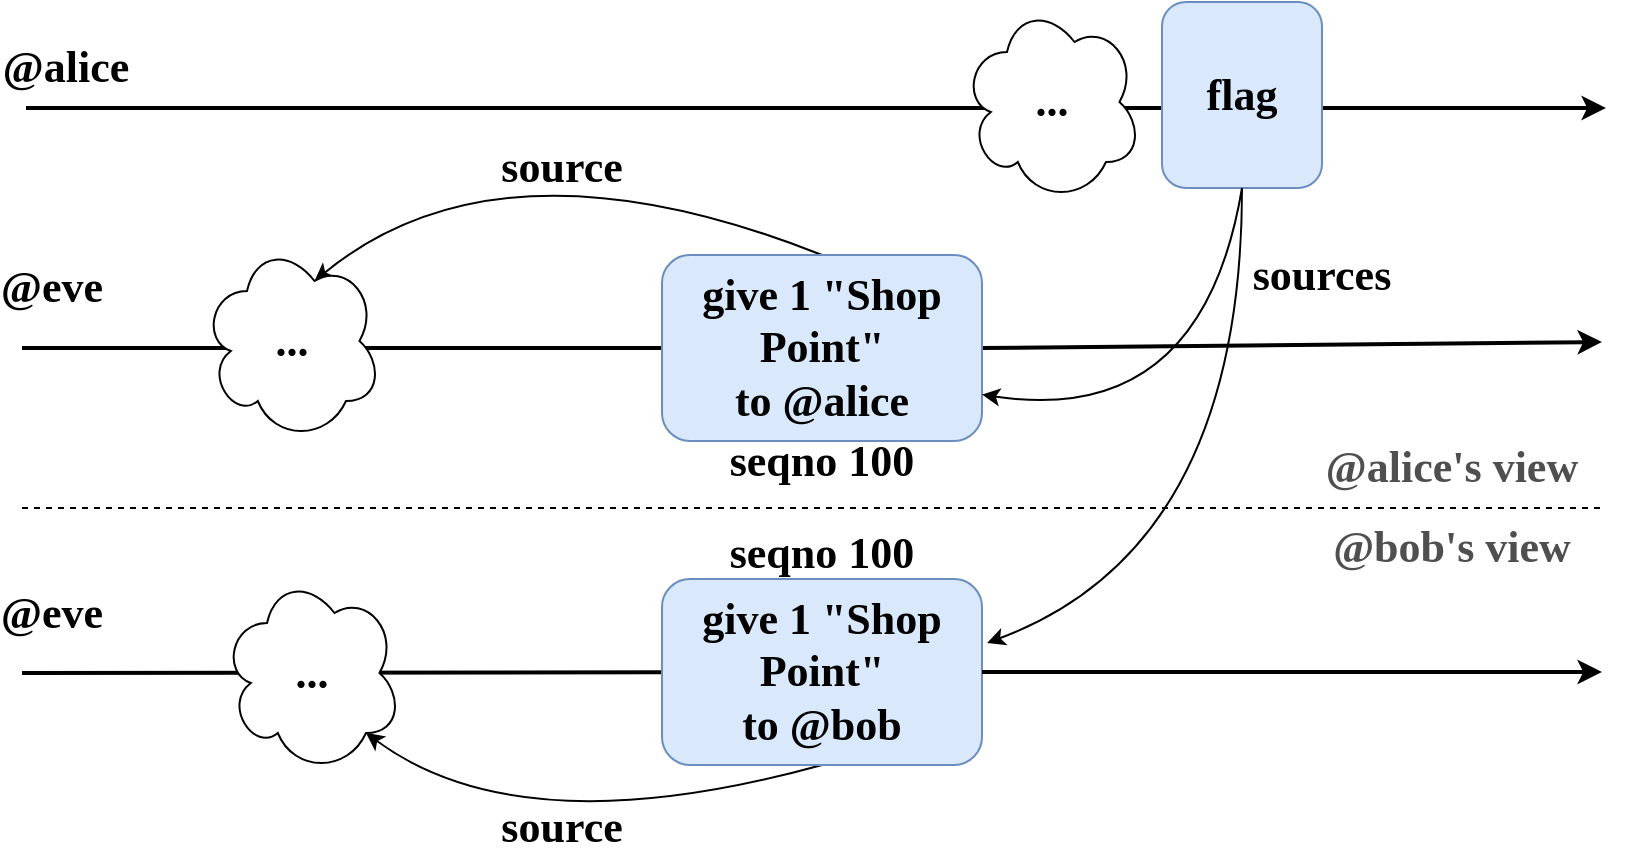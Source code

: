 <mxfile version="20.2.5" type="device"><diagram id="lmHBTVYNVSSq7VpwQHuB" name="Page-1"><mxGraphModel dx="1035" dy="554" grid="1" gridSize="10" guides="1" tooltips="1" connect="1" arrows="1" fold="1" page="1" pageScale="1" pageWidth="850" pageHeight="1100" math="0" shadow="0"><root><mxCell id="0"/><mxCell id="1" parent="0"/><mxCell id="oaYGhUz5jzB0BM-q3-1G-4" value="@eve" style="text;html=1;strokeColor=none;fillColor=none;align=center;verticalAlign=middle;whiteSpace=wrap;rounded=0;fontSize=22;fontFamily=libertine;fontStyle=1" parent="1" vertex="1"><mxGeometry x="35" y="240" width="40" height="20" as="geometry"/></mxCell><mxCell id="oaYGhUz5jzB0BM-q3-1G-5" value="" style="endArrow=classic;html=1;strokeWidth=2;startArrow=none;fontFamily=libertine;fontStyle=1;fontSize=22;exitX=1;exitY=0.5;exitDx=0;exitDy=0;" parent="1" source="oaYGhUz5jzB0BM-q3-1G-12" edge="1"><mxGeometry width="50" height="50" relative="1" as="geometry"><mxPoint x="720" y="277.974" as="sourcePoint"/><mxPoint x="830" y="277" as="targetPoint"/></mxGeometry></mxCell><mxCell id="oaYGhUz5jzB0BM-q3-1G-13" value="" style="endArrow=none;html=1;strokeWidth=2;fontFamily=libertine;fontStyle=1;fontSize=22;" parent="1" target="oaYGhUz5jzB0BM-q3-1G-12" edge="1"><mxGeometry width="50" height="50" relative="1" as="geometry"><mxPoint x="40" y="280" as="sourcePoint"/><mxPoint x="650" y="280" as="targetPoint"/></mxGeometry></mxCell><mxCell id="oaYGhUz5jzB0BM-q3-1G-20" value="" style="curved=1;endArrow=none;html=1;fontSize=22;strokeWidth=1;startArrow=classic;startFill=1;endFill=0;exitX=0.625;exitY=0.2;exitDx=0;exitDy=0;fontFamily=libertine;fontStyle=1;entryX=0.5;entryY=0;entryDx=0;entryDy=0;exitPerimeter=0;" parent="1" source="oaYGhUz5jzB0BM-q3-1G-15" target="oaYGhUz5jzB0BM-q3-1G-12" edge="1"><mxGeometry width="50" height="50" relative="1" as="geometry"><mxPoint x="360" y="177" as="sourcePoint"/><mxPoint x="650" y="255" as="targetPoint"/><Array as="points"><mxPoint x="280" y="170"/></Array></mxGeometry></mxCell><mxCell id="oaYGhUz5jzB0BM-q3-1G-23" value="source" style="text;html=1;strokeColor=none;fillColor=none;align=center;verticalAlign=middle;whiteSpace=wrap;rounded=0;fontSize=22;fontFamily=libertine;fontStyle=1" parent="1" vertex="1"><mxGeometry x="290" y="180" width="40" height="20" as="geometry"/></mxCell><mxCell id="oaYGhUz5jzB0BM-q3-1G-15" value="..." style="ellipse;shape=cloud;whiteSpace=wrap;html=1;fontSize=22;fontFamily=libertine;fontStyle=1" parent="1" vertex="1"><mxGeometry x="130" y="226.5" width="90" height="100" as="geometry"/></mxCell><mxCell id="oaYGhUz5jzB0BM-q3-1G-12" value="give 1 &quot;Shop Point&quot;&lt;br style=&quot;font-size: 22px&quot;&gt;to @alice" style="rounded=1;whiteSpace=wrap;html=1;fontSize=22;fillColor=#dae8fc;strokeColor=#6c8ebf;fontFamily=libertine;fontStyle=1" parent="1" vertex="1"><mxGeometry x="360" y="233.5" width="160" height="93" as="geometry"/></mxCell><mxCell id="oaYGhUz5jzB0BM-q3-1G-49" value="" style="endArrow=none;dashed=1;html=1;fontSize=22;strokeWidth=1;" parent="1" edge="1"><mxGeometry width="50" height="50" relative="1" as="geometry"><mxPoint x="40" y="360" as="sourcePoint"/><mxPoint x="830" y="360" as="targetPoint"/><Array as="points"/></mxGeometry></mxCell><mxCell id="oaYGhUz5jzB0BM-q3-1G-53" value="seqno 100" style="text;html=1;strokeColor=none;fillColor=none;align=center;verticalAlign=middle;whiteSpace=wrap;rounded=0;fontSize=22;fontFamily=libertine;fontStyle=1" parent="1" vertex="1"><mxGeometry x="385" y="326.5" width="110" height="20" as="geometry"/></mxCell><mxCell id="oaYGhUz5jzB0BM-q3-1G-54" value="seqno 100" style="text;html=1;strokeColor=none;fillColor=none;align=center;verticalAlign=middle;whiteSpace=wrap;rounded=0;fontSize=22;fontFamily=libertine;fontStyle=1" parent="1" vertex="1"><mxGeometry x="385" y="372.5" width="110" height="20" as="geometry"/></mxCell><mxCell id="oaYGhUz5jzB0BM-q3-1G-56" value="@eve" style="text;html=1;strokeColor=none;fillColor=none;align=center;verticalAlign=middle;whiteSpace=wrap;rounded=0;fontSize=22;fontFamily=libertine;fontStyle=1" parent="1" vertex="1"><mxGeometry x="35" y="402.5" width="40" height="20" as="geometry"/></mxCell><mxCell id="oaYGhUz5jzB0BM-q3-1G-57" value="" style="endArrow=none;html=1;strokeWidth=2;fontFamily=libertine;fontStyle=1;fontSize=22;" parent="1" target="oaYGhUz5jzB0BM-q3-1G-60" edge="1"><mxGeometry width="50" height="50" relative="1" as="geometry"><mxPoint x="40" y="442.5" as="sourcePoint"/><mxPoint x="650" y="442.5" as="targetPoint"/></mxGeometry></mxCell><mxCell id="oaYGhUz5jzB0BM-q3-1G-58" value="" style="curved=1;endArrow=none;html=1;fontSize=22;strokeWidth=1;startArrow=classic;startFill=1;endFill=0;fontFamily=libertine;fontStyle=1;entryX=0.5;entryY=1;entryDx=0;entryDy=0;exitX=0.8;exitY=0.8;exitDx=0;exitDy=0;exitPerimeter=0;" parent="1" source="oaYGhUz5jzB0BM-q3-1G-61" target="oaYGhUz5jzB0BM-q3-1G-60" edge="1"><mxGeometry width="50" height="50" relative="1" as="geometry"><mxPoint x="186.25" y="409" as="sourcePoint"/><mxPoint x="650" y="417.5" as="targetPoint"/><Array as="points"><mxPoint x="290" y="530"/></Array></mxGeometry></mxCell><mxCell id="oaYGhUz5jzB0BM-q3-1G-59" value="source" style="text;html=1;strokeColor=none;fillColor=none;align=center;verticalAlign=middle;whiteSpace=wrap;rounded=0;fontSize=22;fontFamily=libertine;fontStyle=1" parent="1" vertex="1"><mxGeometry x="290" y="510" width="40" height="20" as="geometry"/></mxCell><mxCell id="oaYGhUz5jzB0BM-q3-1G-60" value="give 1 &quot;Shop Point&quot;&lt;br style=&quot;font-size: 22px&quot;&gt;to @bob" style="rounded=1;whiteSpace=wrap;html=1;fontSize=22;fillColor=#dae8fc;strokeColor=#6c8ebf;fontFamily=libertine;fontStyle=1" parent="1" vertex="1"><mxGeometry x="360" y="395.5" width="160" height="93" as="geometry"/></mxCell><mxCell id="oaYGhUz5jzB0BM-q3-1G-61" value="..." style="ellipse;shape=cloud;whiteSpace=wrap;html=1;fontSize=22;fontFamily=libertine;fontStyle=1" parent="1" vertex="1"><mxGeometry x="140" y="392.5" width="90" height="100" as="geometry"/></mxCell><mxCell id="oaYGhUz5jzB0BM-q3-1G-67" value="" style="endArrow=classic;html=1;strokeWidth=2;startArrow=none;fontFamily=libertine;fontStyle=1;fontSize=22;exitX=1;exitY=0.5;exitDx=0;exitDy=0;" parent="1" source="oaYGhUz5jzB0BM-q3-1G-60" edge="1"><mxGeometry width="50" height="50" relative="1" as="geometry"><mxPoint x="420" y="441.5" as="sourcePoint"/><mxPoint x="830" y="442" as="targetPoint"/></mxGeometry></mxCell><mxCell id="oaYGhUz5jzB0BM-q3-1G-68" value="@bob's view" style="text;html=1;strokeColor=none;fillColor=none;align=center;verticalAlign=middle;whiteSpace=wrap;rounded=0;fontSize=22;fontFamily=libertine;fontStyle=1;fontColor=#4F4F4F;" parent="1" vertex="1"><mxGeometry x="690" y="370" width="130" height="20" as="geometry"/></mxCell><mxCell id="oaYGhUz5jzB0BM-q3-1G-71" value="@alice's view" style="text;html=1;strokeColor=none;fillColor=none;align=center;verticalAlign=middle;whiteSpace=wrap;rounded=0;fontSize=22;fontFamily=libertine;fontStyle=1;fontColor=#4F4F4F;" parent="1" vertex="1"><mxGeometry x="690" y="330" width="130" height="20" as="geometry"/></mxCell><mxCell id="oaYGhUz5jzB0BM-q3-1G-73" value="" style="endArrow=classic;html=1;strokeWidth=2;startArrow=none;fontFamily=libertine;fontStyle=1;fontSize=22;" parent="1" edge="1"><mxGeometry width="50" height="50" relative="1" as="geometry"><mxPoint x="42" y="160" as="sourcePoint"/><mxPoint x="832" y="160" as="targetPoint"/></mxGeometry></mxCell><mxCell id="oaYGhUz5jzB0BM-q3-1G-74" value="@alice" style="text;html=1;strokeColor=none;fillColor=none;align=center;verticalAlign=middle;whiteSpace=wrap;rounded=0;fontSize=22;fontFamily=libertine;fontStyle=1" parent="1" vertex="1"><mxGeometry x="42" y="130" width="40" height="20" as="geometry"/></mxCell><mxCell id="oaYGhUz5jzB0BM-q3-1G-76" value="flag" style="rounded=1;whiteSpace=wrap;html=1;fontSize=22;fillColor=#dae8fc;strokeColor=#6c8ebf;fontFamily=libertine;fontStyle=1" parent="1" vertex="1"><mxGeometry x="610" y="107" width="80" height="93" as="geometry"/></mxCell><mxCell id="oaYGhUz5jzB0BM-q3-1G-78" value="" style="curved=1;endArrow=none;html=1;fontSize=22;strokeWidth=1;startArrow=classic;startFill=1;endFill=0;exitX=1;exitY=0.75;exitDx=0;exitDy=0;fontFamily=libertine;fontStyle=1;entryX=0.5;entryY=1;entryDx=0;entryDy=0;" parent="1" source="oaYGhUz5jzB0BM-q3-1G-12" target="oaYGhUz5jzB0BM-q3-1G-76" edge="1"><mxGeometry width="50" height="50" relative="1" as="geometry"><mxPoint x="490" y="216.5" as="sourcePoint"/><mxPoint x="740" y="200" as="targetPoint"/><Array as="points"><mxPoint x="630" y="320"/></Array></mxGeometry></mxCell><mxCell id="oaYGhUz5jzB0BM-q3-1G-79" value="" style="curved=1;endArrow=none;html=1;fontSize=22;strokeWidth=1;startArrow=classic;startFill=1;endFill=0;exitX=1.016;exitY=0.344;exitDx=0;exitDy=0;fontFamily=libertine;fontStyle=1;exitPerimeter=0;entryX=0.5;entryY=1;entryDx=0;entryDy=0;" parent="1" source="oaYGhUz5jzB0BM-q3-1G-60" target="oaYGhUz5jzB0BM-q3-1G-76" edge="1"><mxGeometry width="50" height="50" relative="1" as="geometry"><mxPoint x="530" y="313.25" as="sourcePoint"/><mxPoint x="754" y="210" as="targetPoint"/><Array as="points"><mxPoint x="650" y="380"/></Array></mxGeometry></mxCell><mxCell id="oaYGhUz5jzB0BM-q3-1G-80" value="sources" style="text;html=1;strokeColor=none;fillColor=none;align=center;verticalAlign=middle;whiteSpace=wrap;rounded=0;fontSize=22;fontFamily=libertine;fontStyle=1" parent="1" vertex="1"><mxGeometry x="670" y="233.5" width="40" height="20" as="geometry"/></mxCell><mxCell id="oaYGhUz5jzB0BM-q3-1G-81" value="..." style="ellipse;shape=cloud;whiteSpace=wrap;html=1;fontSize=22;fontFamily=libertine;fontStyle=1" parent="1" vertex="1"><mxGeometry x="510" y="107" width="90" height="100" as="geometry"/></mxCell></root></mxGraphModel></diagram></mxfile>